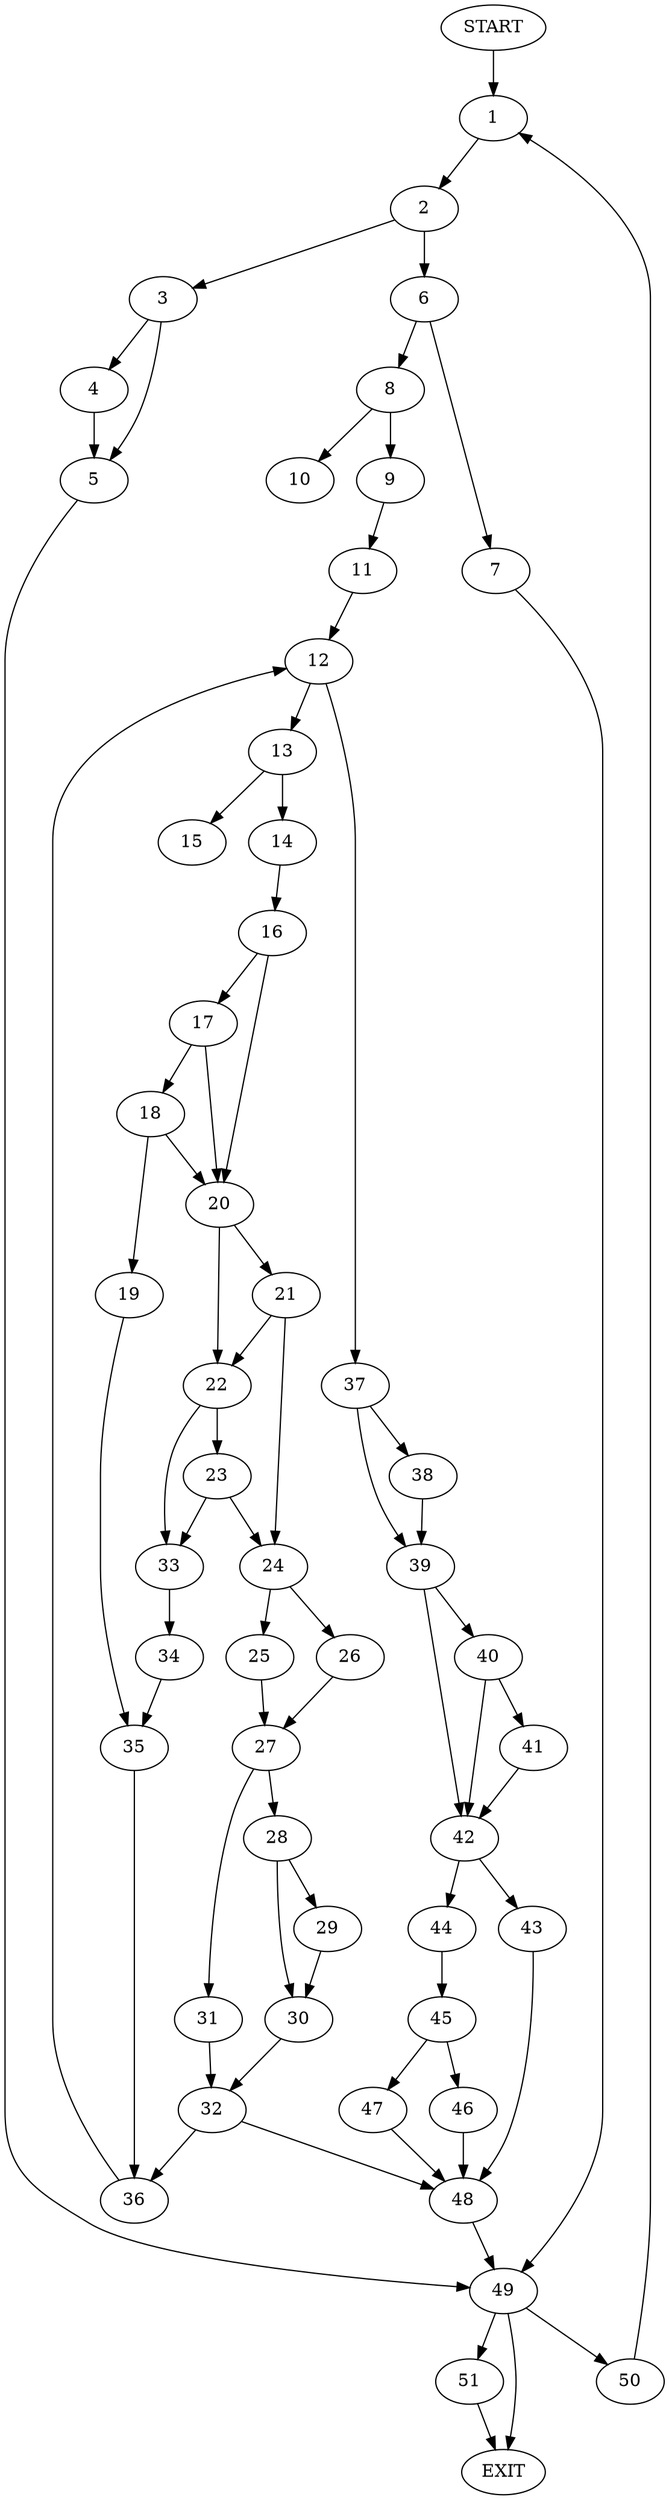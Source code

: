 digraph { 
0 [label="START"];
1;
2;
3;
4;
5;
6;
7;
8;
9;
10;
11;
12;
13;
14;
15;
16;
17;
18;
19;
20;
21;
22;
23;
24;
25;
26;
27;
28;
29;
30;
31;
32;
33;
34;
35;
36;
37;
38;
39;
40;
41;
42;
43;
44;
45;
46;
47;
48;
49;
50;
51;
52[label="EXIT"];
0 -> 1;
1 -> 2;
2 -> 3;
2 -> 6;
3 -> 4;
3 -> 5;
4 -> 5;
5 -> 49;
6 -> 7;
6 -> 8;
7 -> 49;
8 -> 9;
8 -> 10;
9 -> 11;
11 -> 12;
12 -> 13;
12 -> 37;
13 -> 14;
13 -> 15;
14 -> 16;
16 -> 17;
16 -> 20;
17 -> 18;
17 -> 20;
18 -> 19;
18 -> 20;
19 -> 35;
20 -> 21;
20 -> 22;
21 -> 24;
21 -> 22;
22 -> 23;
22 -> 33;
23 -> 24;
23 -> 33;
24 -> 25;
24 -> 26;
25 -> 27;
26 -> 27;
27 -> 28;
27 -> 31;
28 -> 29;
28 -> 30;
29 -> 30;
30 -> 32;
31 -> 32;
32 -> 48;
32 -> 36;
33 -> 34;
34 -> 35;
35 -> 36;
36 -> 12;
37 -> 38;
37 -> 39;
38 -> 39;
39 -> 40;
39 -> 42;
40 -> 42;
40 -> 41;
41 -> 42;
42 -> 43;
42 -> 44;
43 -> 48;
44 -> 45;
45 -> 46;
45 -> 47;
46 -> 48;
47 -> 48;
48 -> 49;
49 -> 52;
49 -> 50;
49:s2 -> 51;
50 -> 1;
51 -> 52;
}